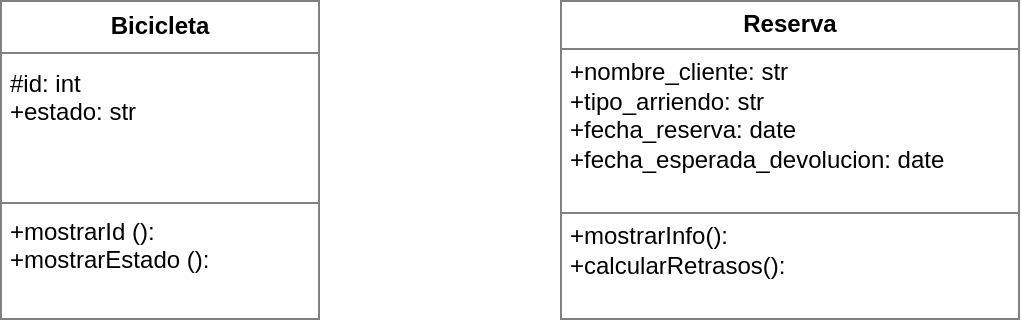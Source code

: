 <mxfile>
    <diagram id="CthVwFjiGGX2zQaEM-Sx" name="Page-1">
        <mxGraphModel dx="816" dy="434" grid="1" gridSize="10" guides="1" tooltips="1" connect="1" arrows="1" fold="1" page="1" pageScale="1" pageWidth="850" pageHeight="1100" math="0" shadow="0">
            <root>
                <mxCell id="0"/>
                <mxCell id="1" parent="0"/>
                <mxCell id="6" value="&lt;table border=&quot;1&quot; width=&quot;100%&quot; height=&quot;100%&quot; cellpadding=&quot;4&quot; style=&quot;width:100%;height:100%;border-collapse:collapse;&quot;&gt;&lt;tbody&gt;&lt;tr&gt;&lt;th align=&quot;center&quot;&gt;&lt;b&gt;Bicicleta&lt;br&gt;&lt;/b&gt;&lt;/th&gt;&lt;/tr&gt;&lt;tr&gt;&lt;td&gt;#id: int&lt;br&gt;+estado: str&amp;nbsp;&lt;br&gt;&lt;br&gt;&lt;br&gt;&lt;/td&gt;&lt;/tr&gt;&lt;tr&gt;&lt;td&gt;+mostrarId ():&amp;nbsp;&lt;br&gt;+mostrarEstado ():&amp;nbsp;&lt;br&gt;&lt;br&gt;&lt;/td&gt;&lt;/tr&gt;&lt;/tbody&gt;&lt;/table&gt;" style="text;html=1;whiteSpace=wrap;strokeColor=none;fillColor=none;overflow=fill;" vertex="1" parent="1">
                    <mxGeometry x="40" y="80" width="160" height="160" as="geometry"/>
                </mxCell>
                <mxCell id="7" value="&lt;table border=&quot;1&quot; width=&quot;100%&quot; height=&quot;100%&quot; cellpadding=&quot;4&quot; style=&quot;width:100%;height:100%;border-collapse:collapse;&quot;&gt;&lt;tbody&gt;&lt;tr&gt;&lt;th align=&quot;center&quot;&gt;&lt;b&gt;Reserva&lt;/b&gt;&lt;/th&gt;&lt;/tr&gt;&lt;tr&gt;&lt;td&gt;+nombre_cliente: str&lt;br&gt;+tipo_arriendo: str&lt;br&gt;+fecha_reserva: date&lt;br&gt;+fecha_esperada_devolucion: date&lt;br&gt;&lt;br&gt;&lt;/td&gt;&lt;/tr&gt;&lt;tr&gt;&lt;td&gt;+mostrarInfo():&amp;nbsp;&lt;br&gt;+calcularRetrasos():&amp;nbsp;&lt;br&gt;&lt;br&gt;&lt;/td&gt;&lt;/tr&gt;&lt;/tbody&gt;&lt;/table&gt;" style="text;html=1;whiteSpace=wrap;strokeColor=none;fillColor=none;overflow=fill;" vertex="1" parent="1">
                    <mxGeometry x="320" y="80" width="230" height="160" as="geometry"/>
                </mxCell>
            </root>
        </mxGraphModel>
    </diagram>
</mxfile>